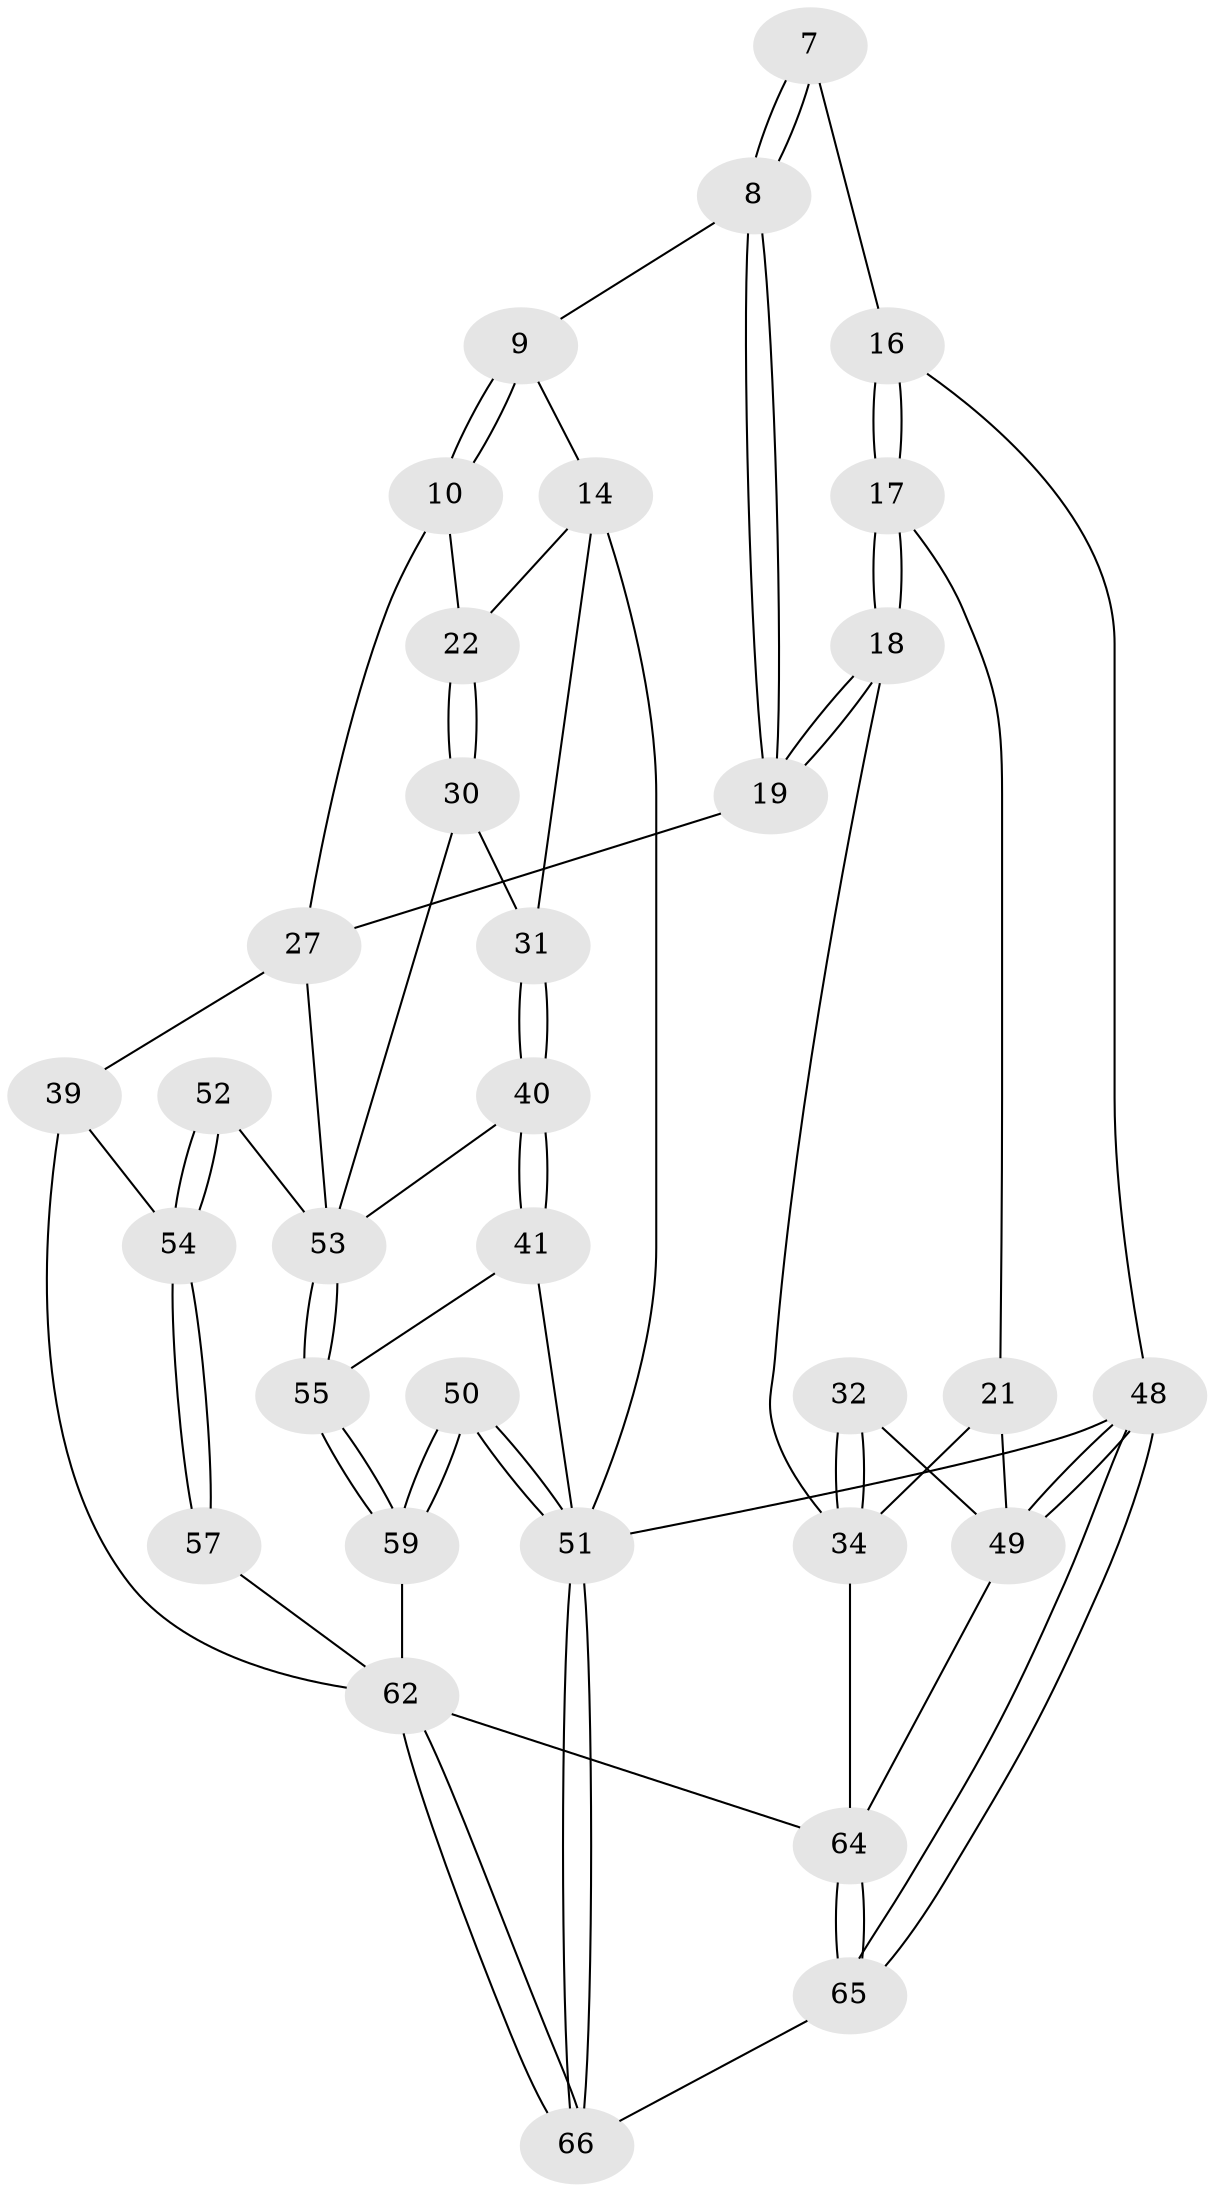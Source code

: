 // original degree distribution, {3: 0.030303030303030304, 4: 0.24242424242424243, 5: 0.5151515151515151, 6: 0.21212121212121213}
// Generated by graph-tools (version 1.1) at 2025/00/03/09/25 05:00:04]
// undirected, 33 vertices, 74 edges
graph export_dot {
graph [start="1"]
  node [color=gray90,style=filled];
  7 [pos="+0.7485926873596325+0.132361618823666"];
  8 [pos="+0.5677888631951722+0.1750654245987788"];
  9 [pos="+0.500473326261652+0.13893538292251018",super="+6"];
  10 [pos="+0.4469465359514834+0.18415398078606185"];
  14 [pos="+0+0.25076119302757804",super="+13"];
  16 [pos="+0.7571892654725151+0.13245993264040443",super="+2+1"];
  17 [pos="+0.8066804703351507+0.21363045312227044"];
  18 [pos="+0.6692197295364504+0.3174741103551192"];
  19 [pos="+0.6149608089708012+0.31065248769406223"];
  21 [pos="+0.8270214716062206+0.2281437887624616"];
  22 [pos="+0.3023645887207813+0.24278331832383307",super="+11"];
  27 [pos="+0.44937710761095573+0.3612845873193995",super="+24"];
  30 [pos="+0.2912360648659955+0.30671338019098904"];
  31 [pos="+0+0.2608282554380281"];
  32 [pos="+1+0.45943571709967695"];
  34 [pos="+0.8479022303809793+0.5616902845043553",super="+26+25"];
  39 [pos="+0.5426996583847299+0.4155092599270732",super="+38"];
  40 [pos="+0.1991383078636501+0.4519200419632838"];
  41 [pos="+0.09385722550108637+0.5627389479040287"];
  48 [pos="+1+1",super="+3"];
  49 [pos="+1+1",super="+33+20"];
  50 [pos="+0+1"];
  51 [pos="+0+1",super="+4+42"];
  52 [pos="+0.36193281794756504+0.6338769921533484",super="+45"];
  53 [pos="+0.33981120528039865+0.6289718719426025",super="+43"];
  54 [pos="+0.3812139898729419+0.6402646581566349",super="+47+44"];
  55 [pos="+0.22409369230270926+0.7227444211695379"];
  57 [pos="+0.4482110526563543+0.7812596709915512",super="+56"];
  59 [pos="+0.21907861476574622+0.7771726814286477"];
  62 [pos="+0.4552606954330574+0.9296453926753728",super="+61+58+60"];
  64 [pos="+0.7773661448768842+0.7744043200421165",super="+63"];
  65 [pos="+0.7023255458970655+1"];
  66 [pos="+0.47038915163876616+1"];
  7 -- 8;
  7 -- 8;
  7 -- 16 [weight=2];
  8 -- 9;
  8 -- 19;
  8 -- 19;
  9 -- 10;
  9 -- 10;
  9 -- 14;
  10 -- 22;
  10 -- 27;
  14 -- 31;
  14 -- 51 [weight=2];
  14 -- 22 [weight=2];
  16 -- 17;
  16 -- 17;
  16 -- 48;
  17 -- 18;
  17 -- 18;
  17 -- 21;
  18 -- 19;
  18 -- 19;
  18 -- 34;
  19 -- 27;
  21 -- 34;
  21 -- 49;
  22 -- 30;
  22 -- 30;
  27 -- 39 [weight=2];
  27 -- 53;
  30 -- 31;
  30 -- 53;
  31 -- 40;
  31 -- 40;
  32 -- 34 [weight=2];
  32 -- 34;
  32 -- 49;
  34 -- 64;
  39 -- 54;
  39 -- 62;
  40 -- 41;
  40 -- 41;
  40 -- 53;
  41 -- 55;
  41 -- 51;
  48 -- 49 [weight=2];
  48 -- 49;
  48 -- 65;
  48 -- 65;
  48 -- 51 [weight=2];
  49 -- 64;
  50 -- 51 [weight=2];
  50 -- 51;
  50 -- 59;
  50 -- 59;
  51 -- 66;
  51 -- 66;
  52 -- 53 [weight=2];
  52 -- 54 [weight=2];
  52 -- 54;
  53 -- 55;
  53 -- 55;
  54 -- 57 [weight=2];
  54 -- 57;
  55 -- 59;
  55 -- 59;
  57 -- 62 [weight=3];
  59 -- 62;
  62 -- 66;
  62 -- 66;
  62 -- 64 [weight=2];
  64 -- 65;
  64 -- 65;
  65 -- 66;
}
